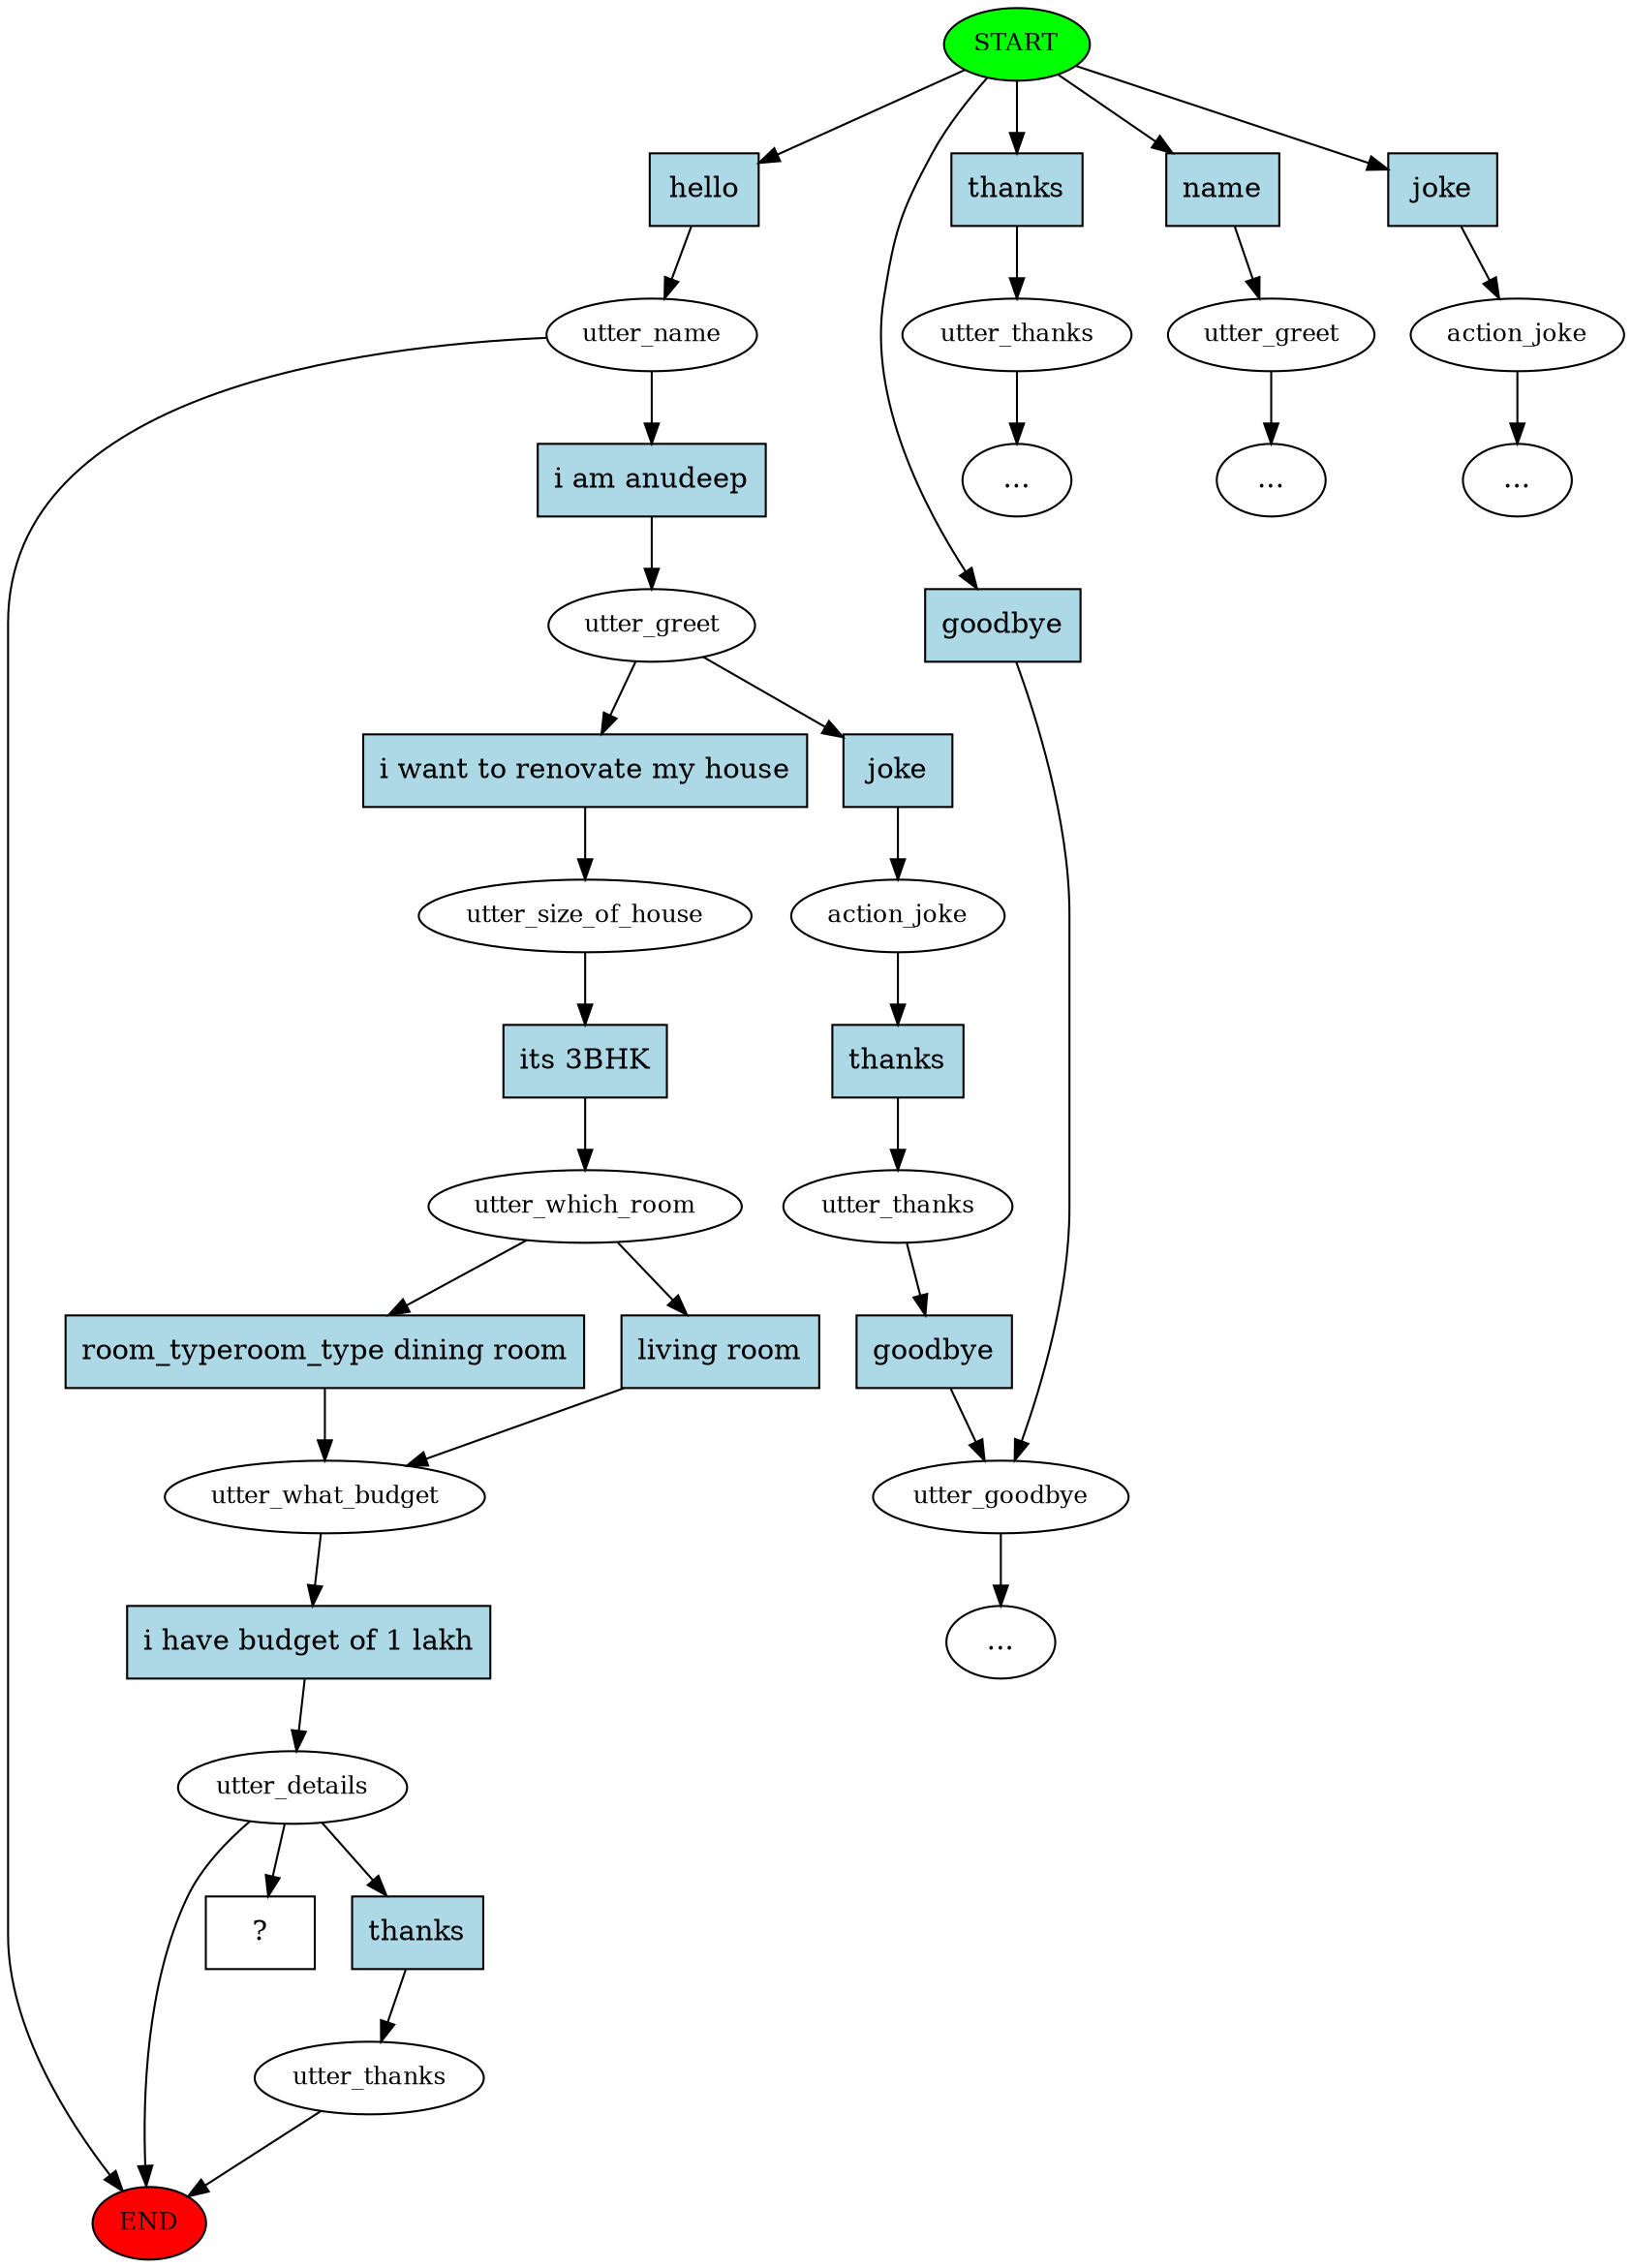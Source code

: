 digraph  {
0 [class="start active", fillcolor=green, fontsize=12, label=START, style=filled];
"-1" [class=end, fillcolor=red, fontsize=12, label=END, style=filled];
1 [class=active, fontsize=12, label=utter_name];
2 [class="", fontsize=12, label=utter_goodbye];
3 [class="", fontsize=12, label=utter_thanks];
"-4" [class=ellipsis, label="..."];
5 [class=active, fontsize=12, label=utter_greet];
6 [class=active, fontsize=12, label=utter_size_of_house];
7 [class=active, fontsize=12, label=utter_which_room];
8 [class=active, fontsize=12, label=utter_what_budget];
9 [class=active, fontsize=12, label=utter_details];
10 [class="", fontsize=12, label=utter_thanks];
11 [class="", fontsize=12, label=utter_greet];
"-5" [class=ellipsis, label="..."];
12 [class="", fontsize=12, label=action_joke];
"-6" [class=ellipsis, label="..."];
15 [class="", fontsize=12, label=action_joke];
16 [class="", fontsize=12, label=utter_thanks];
"-7" [class=ellipsis, label="..."];
30 [class="intent dashed active", label="  ?  ", shape=rect];
31 [class="intent active", fillcolor=lightblue, label=hello, shape=rect, style=filled];
32 [class=intent, fillcolor=lightblue, label=goodbye, shape=rect, style=filled];
33 [class=intent, fillcolor=lightblue, label=thanks, shape=rect, style=filled];
34 [class=intent, fillcolor=lightblue, label=name, shape=rect, style=filled];
35 [class=intent, fillcolor=lightblue, label=joke, shape=rect, style=filled];
36 [class="intent active", fillcolor=lightblue, label="i am anudeep", shape=rect, style=filled];
37 [class="intent active", fillcolor=lightblue, label="i want to renovate my house", shape=rect, style=filled];
38 [class=intent, fillcolor=lightblue, label=joke, shape=rect, style=filled];
39 [class="intent active", fillcolor=lightblue, label="its 3BHK", shape=rect, style=filled];
40 [class=intent, fillcolor=lightblue, label="room_typeroom_type dining room", shape=rect, style=filled];
41 [class="intent active", fillcolor=lightblue, label="living room", shape=rect, style=filled];
42 [class="intent active", fillcolor=lightblue, label="i have budget of 1 lakh", shape=rect, style=filled];
43 [class=intent, fillcolor=lightblue, label=thanks, shape=rect, style=filled];
44 [class=intent, fillcolor=lightblue, label=thanks, shape=rect, style=filled];
45 [class=intent, fillcolor=lightblue, label=goodbye, shape=rect, style=filled];
0 -> 31  [class=active, key=0];
0 -> 32  [class="", key=0];
0 -> 33  [class="", key=0];
0 -> 34  [class="", key=0];
0 -> 35  [class="", key=0];
1 -> "-1"  [class="", key=NONE, label=""];
1 -> 36  [class=active, key=0];
2 -> "-7"  [class="", key=NONE, label=""];
3 -> "-4"  [class="", key=NONE, label=""];
5 -> 37  [class=active, key=0];
5 -> 38  [class="", key=0];
6 -> 39  [class=active, key=0];
7 -> 40  [class="", key=0];
7 -> 41  [class=active, key=0];
8 -> 42  [class=active, key=0];
9 -> "-1"  [class="", key=NONE, label=""];
9 -> 30  [class=active, key=NONE, label=""];
9 -> 43  [class="", key=0];
10 -> "-1"  [class="", key=NONE, label=""];
11 -> "-5"  [class="", key=NONE, label=""];
12 -> "-6"  [class="", key=NONE, label=""];
15 -> 44  [class="", key=0];
16 -> 45  [class="", key=0];
31 -> 1  [class=active, key=0];
32 -> 2  [class="", key=0];
33 -> 3  [class="", key=0];
34 -> 11  [class="", key=0];
35 -> 12  [class="", key=0];
36 -> 5  [class=active, key=0];
37 -> 6  [class=active, key=0];
38 -> 15  [class="", key=0];
39 -> 7  [class=active, key=0];
40 -> 8  [class="", key=0];
41 -> 8  [class=active, key=0];
42 -> 9  [class=active, key=0];
43 -> 10  [class="", key=0];
44 -> 16  [class="", key=0];
45 -> 2  [class="", key=0];
}
